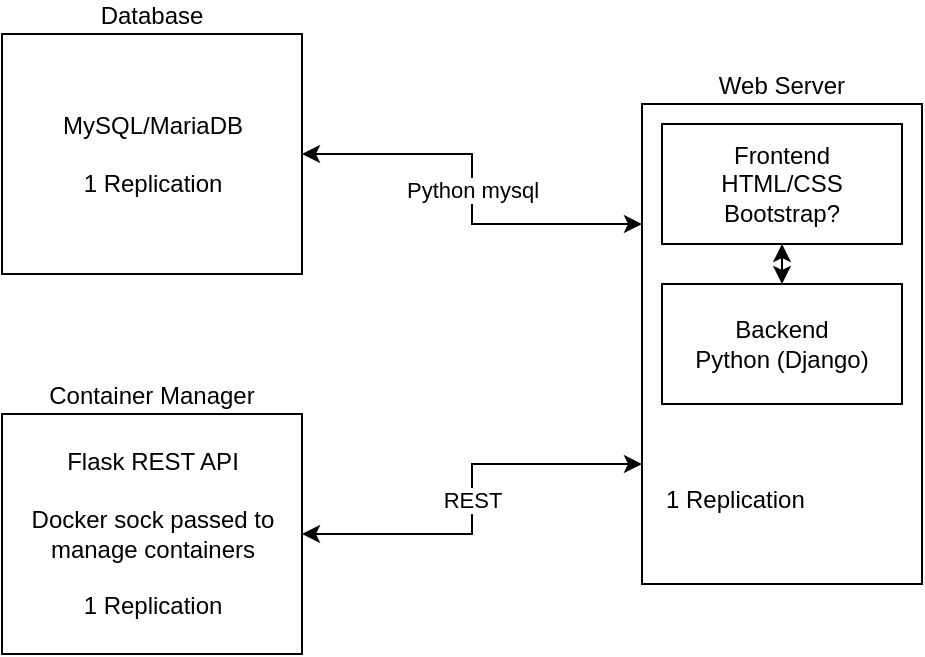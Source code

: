 <mxfile version="13.6.4" type="device"><diagram id="iY0SIuNVkN_3x5v8z17R" name="Page-1"><mxGraphModel dx="813" dy="452" grid="1" gridSize="10" guides="1" tooltips="1" connect="1" arrows="1" fold="1" page="1" pageScale="1" pageWidth="850" pageHeight="1100" math="0" shadow="0"><root><mxCell id="0"/><mxCell id="1" parent="0"/><mxCell id="5a24h_3M6Uebv8edelgk-12" value="" style="group" vertex="1" connectable="0" parent="1"><mxGeometry x="340" y="145" width="140" height="240" as="geometry"/></mxCell><mxCell id="5a24h_3M6Uebv8edelgk-10" value="&lt;div&gt;Web Server&lt;/div&gt;" style="rounded=0;whiteSpace=wrap;html=1;align=center;labelPosition=center;verticalLabelPosition=top;verticalAlign=bottom;" vertex="1" parent="5a24h_3M6Uebv8edelgk-12"><mxGeometry width="140" height="240" as="geometry"/></mxCell><mxCell id="5a24h_3M6Uebv8edelgk-2" value="&lt;div&gt;Backend&lt;/div&gt;&lt;div&gt;Python (Django)&lt;br&gt;&lt;/div&gt;" style="whiteSpace=wrap;html=1;rounded=0;" vertex="1" parent="5a24h_3M6Uebv8edelgk-12"><mxGeometry x="10" y="90" width="120" height="60" as="geometry"/></mxCell><mxCell id="5a24h_3M6Uebv8edelgk-9" style="edgeStyle=orthogonalEdgeStyle;rounded=0;orthogonalLoop=1;jettySize=auto;html=1;exitX=0.5;exitY=1;exitDx=0;exitDy=0;entryX=0.5;entryY=0;entryDx=0;entryDy=0;startArrow=classic;startFill=1;" edge="1" parent="5a24h_3M6Uebv8edelgk-12" source="5a24h_3M6Uebv8edelgk-4" target="5a24h_3M6Uebv8edelgk-2"><mxGeometry relative="1" as="geometry"/></mxCell><mxCell id="5a24h_3M6Uebv8edelgk-4" value="&lt;div&gt;Frontend&lt;/div&gt;&lt;div&gt;HTML/CSS&lt;/div&gt;&lt;div&gt;Bootstrap?&lt;/div&gt;" style="whiteSpace=wrap;html=1;rounded=0;" vertex="1" parent="5a24h_3M6Uebv8edelgk-12"><mxGeometry x="10" y="10" width="120" height="60" as="geometry"/></mxCell><mxCell id="5a24h_3M6Uebv8edelgk-32" value="1 Replication" style="text;html=1;strokeColor=none;fillColor=none;align=left;verticalAlign=middle;whiteSpace=wrap;rounded=0;" vertex="1" parent="5a24h_3M6Uebv8edelgk-12"><mxGeometry x="10" y="165" width="120" height="65" as="geometry"/></mxCell><mxCell id="5a24h_3M6Uebv8edelgk-18" value="Python mysql" style="edgeStyle=orthogonalEdgeStyle;rounded=0;orthogonalLoop=1;jettySize=auto;html=1;exitX=0;exitY=0.25;exitDx=0;exitDy=0;entryX=1;entryY=0.5;entryDx=0;entryDy=0;startArrow=classic;startFill=1;" edge="1" parent="1" source="5a24h_3M6Uebv8edelgk-10" target="5a24h_3M6Uebv8edelgk-13"><mxGeometry relative="1" as="geometry"/></mxCell><mxCell id="5a24h_3M6Uebv8edelgk-23" value="&lt;div&gt;REST&lt;/div&gt;" style="edgeStyle=orthogonalEdgeStyle;rounded=0;orthogonalLoop=1;jettySize=auto;html=1;exitX=0;exitY=0.75;exitDx=0;exitDy=0;entryX=1;entryY=0.5;entryDx=0;entryDy=0;startArrow=classic;startFill=1;" edge="1" parent="1" source="5a24h_3M6Uebv8edelgk-10" target="5a24h_3M6Uebv8edelgk-20"><mxGeometry relative="1" as="geometry"/></mxCell><mxCell id="5a24h_3M6Uebv8edelgk-29" value="" style="group" vertex="1" connectable="0" parent="1"><mxGeometry x="20" y="110" width="150" height="120" as="geometry"/></mxCell><mxCell id="5a24h_3M6Uebv8edelgk-15" value="" style="group;align=left;" vertex="1" connectable="0" parent="5a24h_3M6Uebv8edelgk-29"><mxGeometry width="150" height="120" as="geometry"/></mxCell><mxCell id="5a24h_3M6Uebv8edelgk-13" value="&lt;div&gt;Database&lt;/div&gt;" style="rounded=0;whiteSpace=wrap;html=1;labelPosition=center;verticalLabelPosition=top;align=center;verticalAlign=bottom;" vertex="1" parent="5a24h_3M6Uebv8edelgk-15"><mxGeometry width="150" height="120" as="geometry"/></mxCell><mxCell id="5a24h_3M6Uebv8edelgk-28" value="&lt;div&gt;MySQL/MariaDB&lt;/div&gt;&lt;div&gt;&lt;br&gt;&lt;/div&gt;&lt;div&gt;1 Replication&lt;/div&gt;" style="text;html=1;strokeColor=none;fillColor=none;align=center;verticalAlign=middle;whiteSpace=wrap;rounded=0;" vertex="1" parent="5a24h_3M6Uebv8edelgk-15"><mxGeometry x="10.714" y="10" width="128.571" height="100" as="geometry"/></mxCell><mxCell id="5a24h_3M6Uebv8edelgk-31" value="" style="group" vertex="1" connectable="0" parent="1"><mxGeometry x="20" y="300" width="150" height="120" as="geometry"/></mxCell><mxCell id="5a24h_3M6Uebv8edelgk-19" value="" style="group" vertex="1" connectable="0" parent="5a24h_3M6Uebv8edelgk-31"><mxGeometry width="150" height="120" as="geometry"/></mxCell><mxCell id="5a24h_3M6Uebv8edelgk-20" value="&lt;div&gt;Container Manager&lt;/div&gt;" style="rounded=0;whiteSpace=wrap;html=1;labelPosition=center;verticalLabelPosition=top;align=center;verticalAlign=bottom;" vertex="1" parent="5a24h_3M6Uebv8edelgk-19"><mxGeometry width="150" height="120" as="geometry"/></mxCell><mxCell id="5a24h_3M6Uebv8edelgk-30" value="&lt;div&gt;Flask REST API&lt;/div&gt;&lt;div&gt;&lt;br&gt;&lt;/div&gt;&lt;div&gt;Docker sock passed to manage containers&lt;br&gt;&lt;/div&gt;&lt;div&gt;&lt;br&gt;&lt;/div&gt;&lt;div&gt;1 Replication&lt;br&gt;&lt;/div&gt;" style="text;html=1;strokeColor=none;fillColor=none;align=center;verticalAlign=middle;whiteSpace=wrap;rounded=0;" vertex="1" parent="5a24h_3M6Uebv8edelgk-19"><mxGeometry x="10.714" y="10" width="128.571" height="100" as="geometry"/></mxCell></root></mxGraphModel></diagram></mxfile>